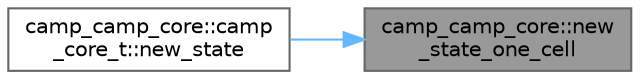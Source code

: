 digraph "camp_camp_core::new_state_one_cell"
{
 // LATEX_PDF_SIZE
  bgcolor="transparent";
  edge [fontname=Helvetica,fontsize=10,labelfontname=Helvetica,labelfontsize=10];
  node [fontname=Helvetica,fontsize=10,shape=box,height=0.2,width=0.4];
  rankdir="RL";
  Node1 [label="camp_camp_core::new\l_state_one_cell",height=0.2,width=0.4,color="gray40", fillcolor="grey60", style="filled", fontcolor="black",tooltip="Get a model state variable based on the this set of model data This is also called for multi-cell sys..."];
  Node1 -> Node2 [dir="back",color="steelblue1",style="solid"];
  Node2 [label="camp_camp_core::camp\l_core_t::new_state",height=0.2,width=0.4,color="grey40", fillcolor="white", style="filled",URL="$structcamp__camp__core_1_1camp__core__t.html#a180b5fddfa88e30493f1fdd4090be3de",tooltip=" "];
}
